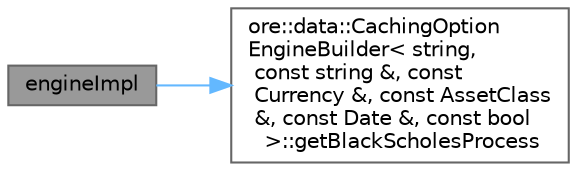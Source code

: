 digraph "engineImpl"
{
 // INTERACTIVE_SVG=YES
 // LATEX_PDF_SIZE
  bgcolor="transparent";
  edge [fontname=Helvetica,fontsize=10,labelfontname=Helvetica,labelfontsize=10];
  node [fontname=Helvetica,fontsize=10,shape=box,height=0.2,width=0.4];
  rankdir="LR";
  Node1 [label="engineImpl",height=0.2,width=0.4,color="gray40", fillcolor="grey60", style="filled", fontcolor="black",tooltip=" "];
  Node1 -> Node2 [color="steelblue1",style="solid"];
  Node2 [label="ore::data::CachingOption\lEngineBuilder\< string,\l const string &, const\l Currency &, const AssetClass\l &, const Date &, const bool\l \>::getBlackScholesProcess",height=0.2,width=0.4,color="grey40", fillcolor="white", style="filled",URL="$classore_1_1data_1_1_caching_option_engine_builder.html#a9313fe30fd834f4ef9154c827b056c25",tooltip=" "];
}
